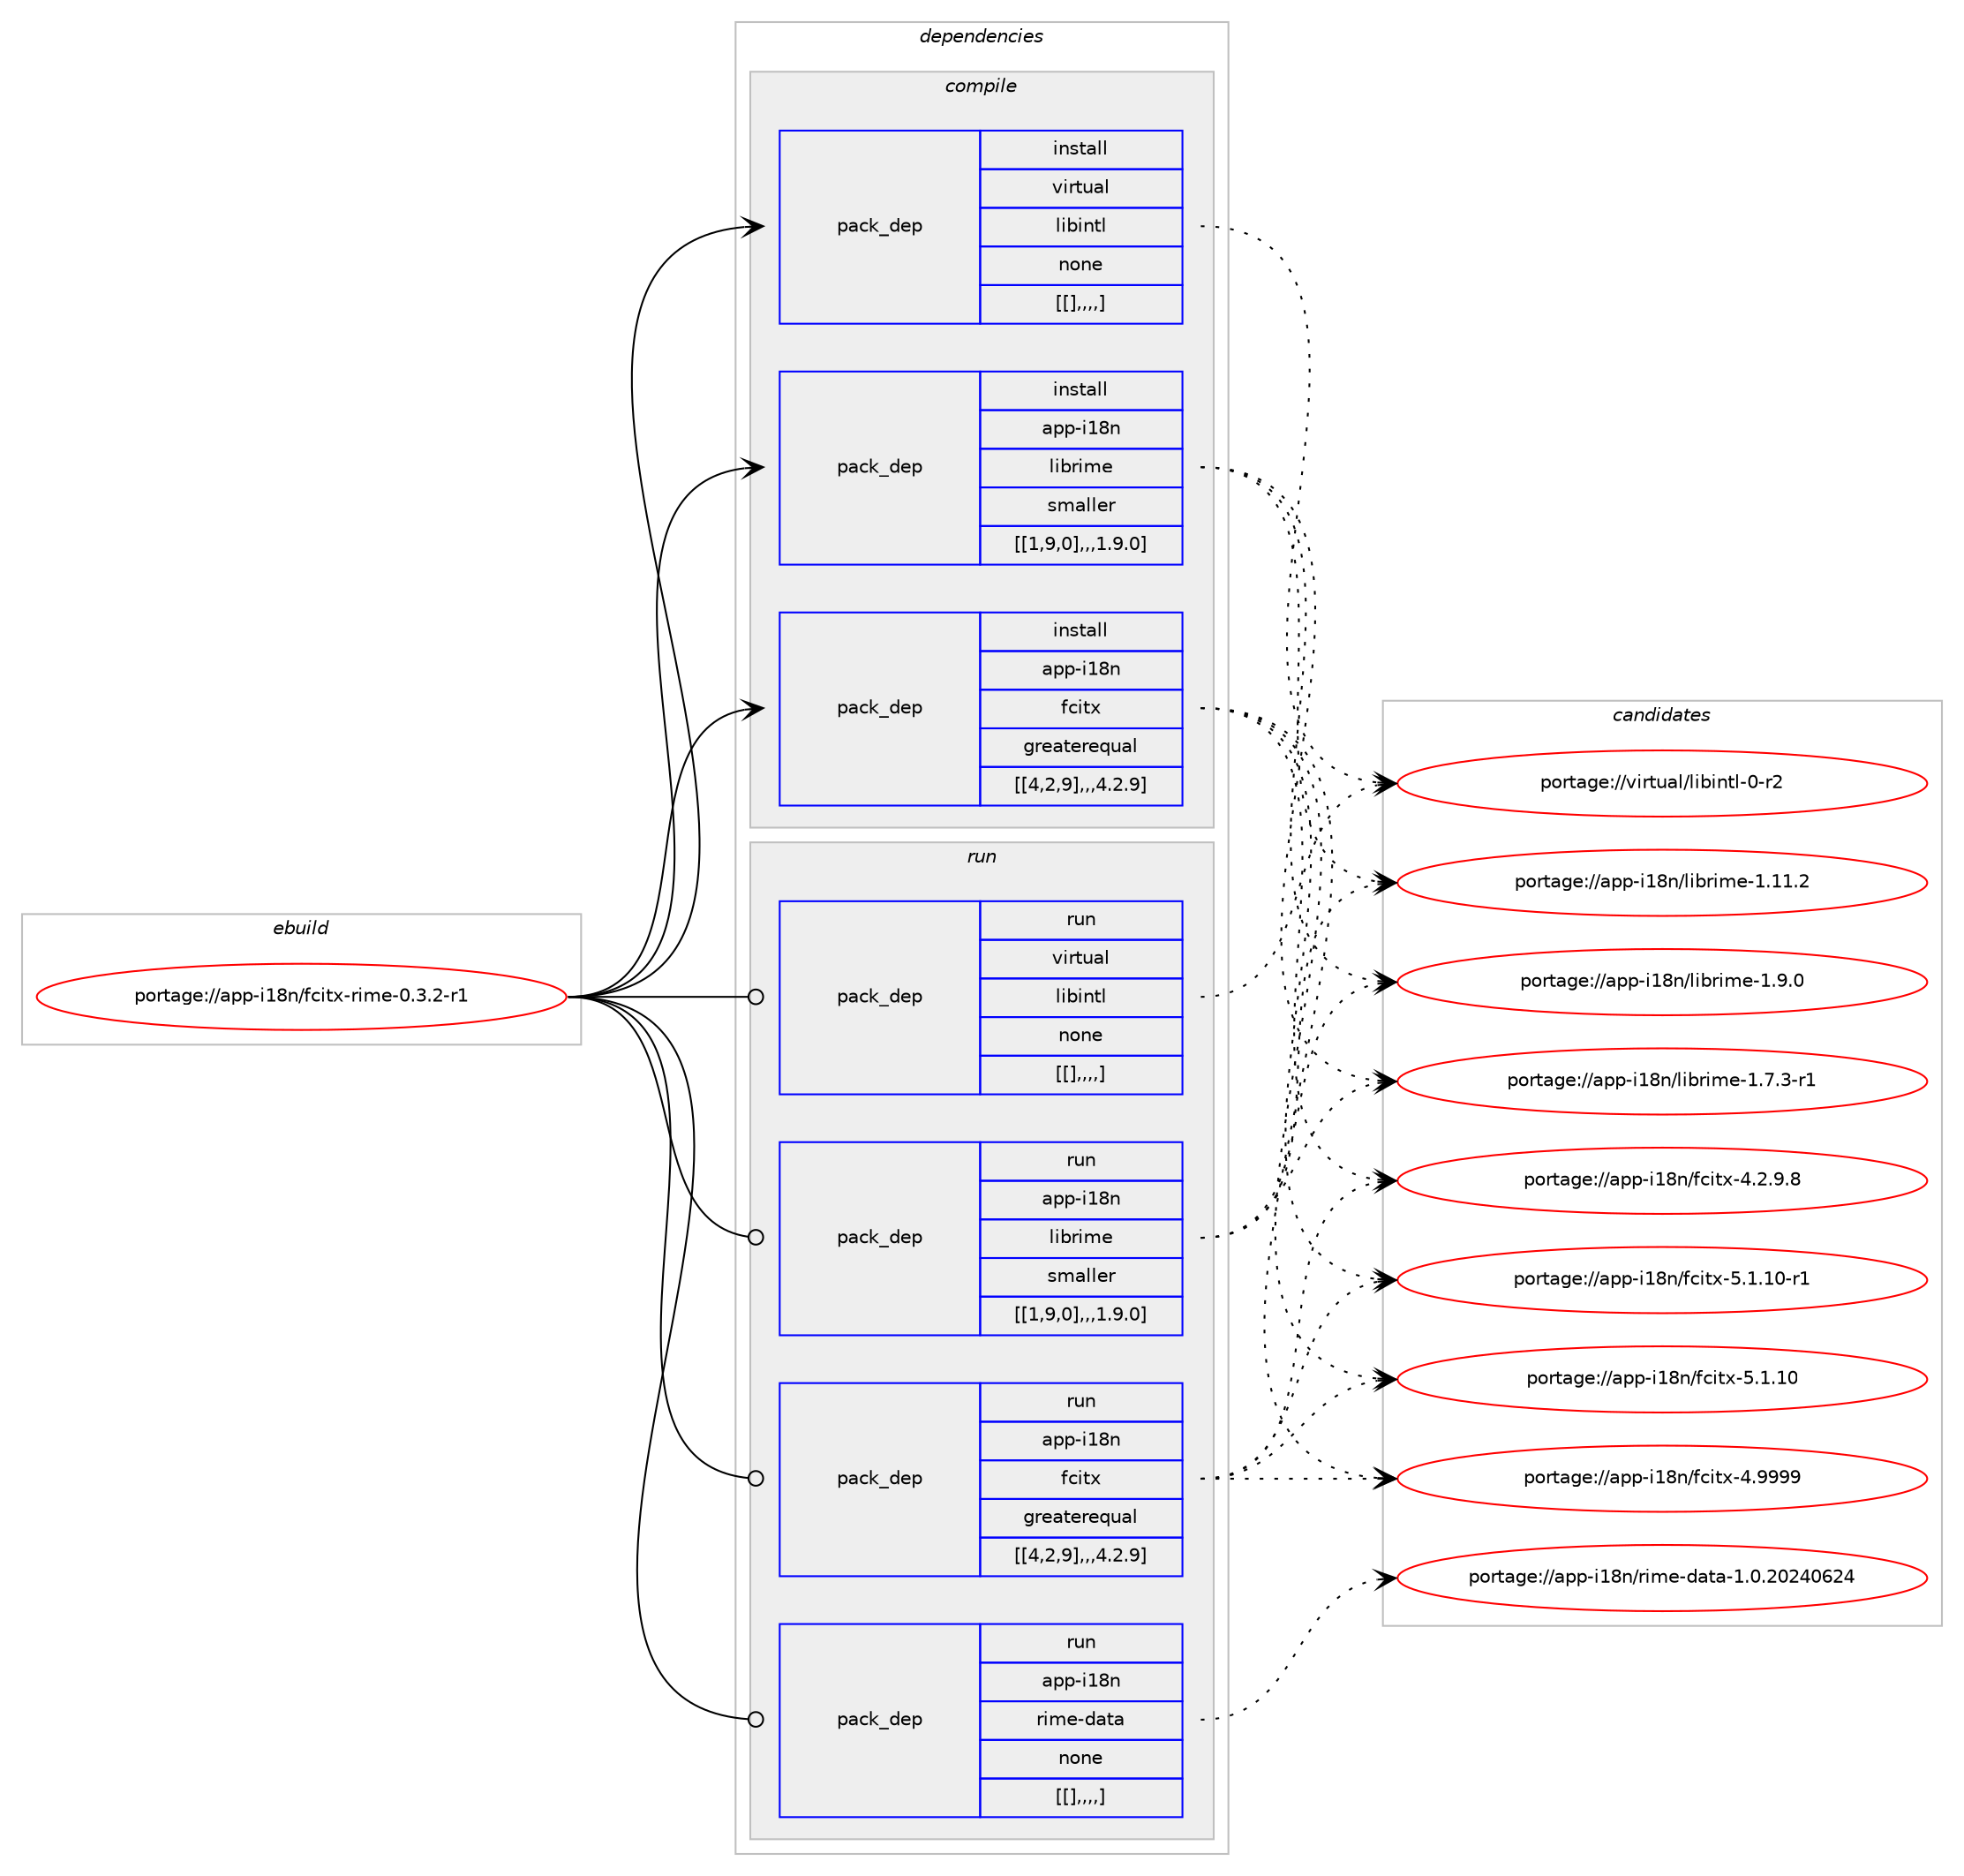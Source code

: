 digraph prolog {

# *************
# Graph options
# *************

newrank=true;
concentrate=true;
compound=true;
graph [rankdir=LR,fontname=Helvetica,fontsize=10,ranksep=1.5];#, ranksep=2.5, nodesep=0.2];
edge  [arrowhead=vee];
node  [fontname=Helvetica,fontsize=10];

# **********
# The ebuild
# **********

subgraph cluster_leftcol {
color=gray;
label=<<i>ebuild</i>>;
id [label="portage://app-i18n/fcitx-rime-0.3.2-r1", color=red, width=4, href="../app-i18n/fcitx-rime-0.3.2-r1.svg"];
}

# ****************
# The dependencies
# ****************

subgraph cluster_midcol {
color=gray;
label=<<i>dependencies</i>>;
subgraph cluster_compile {
fillcolor="#eeeeee";
style=filled;
label=<<i>compile</i>>;
subgraph pack26199 {
dependency37706 [label=<<TABLE BORDER="0" CELLBORDER="1" CELLSPACING="0" CELLPADDING="4" WIDTH="220"><TR><TD ROWSPAN="6" CELLPADDING="30">pack_dep</TD></TR><TR><TD WIDTH="110">install</TD></TR><TR><TD>app-i18n</TD></TR><TR><TD>fcitx</TD></TR><TR><TD>greaterequal</TD></TR><TR><TD>[[4,2,9],,,4.2.9]</TD></TR></TABLE>>, shape=none, color=blue];
}
id:e -> dependency37706:w [weight=20,style="solid",arrowhead="vee"];
subgraph pack26200 {
dependency37707 [label=<<TABLE BORDER="0" CELLBORDER="1" CELLSPACING="0" CELLPADDING="4" WIDTH="220"><TR><TD ROWSPAN="6" CELLPADDING="30">pack_dep</TD></TR><TR><TD WIDTH="110">install</TD></TR><TR><TD>app-i18n</TD></TR><TR><TD>librime</TD></TR><TR><TD>smaller</TD></TR><TR><TD>[[1,9,0],,,1.9.0]</TD></TR></TABLE>>, shape=none, color=blue];
}
id:e -> dependency37707:w [weight=20,style="solid",arrowhead="vee"];
subgraph pack26201 {
dependency37708 [label=<<TABLE BORDER="0" CELLBORDER="1" CELLSPACING="0" CELLPADDING="4" WIDTH="220"><TR><TD ROWSPAN="6" CELLPADDING="30">pack_dep</TD></TR><TR><TD WIDTH="110">install</TD></TR><TR><TD>virtual</TD></TR><TR><TD>libintl</TD></TR><TR><TD>none</TD></TR><TR><TD>[[],,,,]</TD></TR></TABLE>>, shape=none, color=blue];
}
id:e -> dependency37708:w [weight=20,style="solid",arrowhead="vee"];
}
subgraph cluster_compileandrun {
fillcolor="#eeeeee";
style=filled;
label=<<i>compile and run</i>>;
}
subgraph cluster_run {
fillcolor="#eeeeee";
style=filled;
label=<<i>run</i>>;
subgraph pack26202 {
dependency37709 [label=<<TABLE BORDER="0" CELLBORDER="1" CELLSPACING="0" CELLPADDING="4" WIDTH="220"><TR><TD ROWSPAN="6" CELLPADDING="30">pack_dep</TD></TR><TR><TD WIDTH="110">run</TD></TR><TR><TD>app-i18n</TD></TR><TR><TD>fcitx</TD></TR><TR><TD>greaterequal</TD></TR><TR><TD>[[4,2,9],,,4.2.9]</TD></TR></TABLE>>, shape=none, color=blue];
}
id:e -> dependency37709:w [weight=20,style="solid",arrowhead="odot"];
subgraph pack26203 {
dependency37710 [label=<<TABLE BORDER="0" CELLBORDER="1" CELLSPACING="0" CELLPADDING="4" WIDTH="220"><TR><TD ROWSPAN="6" CELLPADDING="30">pack_dep</TD></TR><TR><TD WIDTH="110">run</TD></TR><TR><TD>app-i18n</TD></TR><TR><TD>librime</TD></TR><TR><TD>smaller</TD></TR><TR><TD>[[1,9,0],,,1.9.0]</TD></TR></TABLE>>, shape=none, color=blue];
}
id:e -> dependency37710:w [weight=20,style="solid",arrowhead="odot"];
subgraph pack26204 {
dependency37711 [label=<<TABLE BORDER="0" CELLBORDER="1" CELLSPACING="0" CELLPADDING="4" WIDTH="220"><TR><TD ROWSPAN="6" CELLPADDING="30">pack_dep</TD></TR><TR><TD WIDTH="110">run</TD></TR><TR><TD>app-i18n</TD></TR><TR><TD>rime-data</TD></TR><TR><TD>none</TD></TR><TR><TD>[[],,,,]</TD></TR></TABLE>>, shape=none, color=blue];
}
id:e -> dependency37711:w [weight=20,style="solid",arrowhead="odot"];
subgraph pack26205 {
dependency37712 [label=<<TABLE BORDER="0" CELLBORDER="1" CELLSPACING="0" CELLPADDING="4" WIDTH="220"><TR><TD ROWSPAN="6" CELLPADDING="30">pack_dep</TD></TR><TR><TD WIDTH="110">run</TD></TR><TR><TD>virtual</TD></TR><TR><TD>libintl</TD></TR><TR><TD>none</TD></TR><TR><TD>[[],,,,]</TD></TR></TABLE>>, shape=none, color=blue];
}
id:e -> dependency37712:w [weight=20,style="solid",arrowhead="odot"];
}
}

# **************
# The candidates
# **************

subgraph cluster_choices {
rank=same;
color=gray;
label=<<i>candidates</i>>;

subgraph choice26199 {
color=black;
nodesep=1;
choice971121124510549561104710299105116120455346494649484511449 [label="portage://app-i18n/fcitx-5.1.10-r1", color=red, width=4,href="../app-i18n/fcitx-5.1.10-r1.svg"];
choice97112112451054956110471029910511612045534649464948 [label="portage://app-i18n/fcitx-5.1.10", color=red, width=4,href="../app-i18n/fcitx-5.1.10.svg"];
choice97112112451054956110471029910511612045524657575757 [label="portage://app-i18n/fcitx-4.9999", color=red, width=4,href="../app-i18n/fcitx-4.9999.svg"];
choice9711211245105495611047102991051161204552465046574656 [label="portage://app-i18n/fcitx-4.2.9.8", color=red, width=4,href="../app-i18n/fcitx-4.2.9.8.svg"];
dependency37706:e -> choice971121124510549561104710299105116120455346494649484511449:w [style=dotted,weight="100"];
dependency37706:e -> choice97112112451054956110471029910511612045534649464948:w [style=dotted,weight="100"];
dependency37706:e -> choice97112112451054956110471029910511612045524657575757:w [style=dotted,weight="100"];
dependency37706:e -> choice9711211245105495611047102991051161204552465046574656:w [style=dotted,weight="100"];
}
subgraph choice26200 {
color=black;
nodesep=1;
choice97112112451054956110471081059811410510910145494649494650 [label="portage://app-i18n/librime-1.11.2", color=red, width=4,href="../app-i18n/librime-1.11.2.svg"];
choice971121124510549561104710810598114105109101454946574648 [label="portage://app-i18n/librime-1.9.0", color=red, width=4,href="../app-i18n/librime-1.9.0.svg"];
choice9711211245105495611047108105981141051091014549465546514511449 [label="portage://app-i18n/librime-1.7.3-r1", color=red, width=4,href="../app-i18n/librime-1.7.3-r1.svg"];
dependency37707:e -> choice97112112451054956110471081059811410510910145494649494650:w [style=dotted,weight="100"];
dependency37707:e -> choice971121124510549561104710810598114105109101454946574648:w [style=dotted,weight="100"];
dependency37707:e -> choice9711211245105495611047108105981141051091014549465546514511449:w [style=dotted,weight="100"];
}
subgraph choice26201 {
color=black;
nodesep=1;
choice11810511411611797108471081059810511011610845484511450 [label="portage://virtual/libintl-0-r2", color=red, width=4,href="../virtual/libintl-0-r2.svg"];
dependency37708:e -> choice11810511411611797108471081059810511011610845484511450:w [style=dotted,weight="100"];
}
subgraph choice26202 {
color=black;
nodesep=1;
choice971121124510549561104710299105116120455346494649484511449 [label="portage://app-i18n/fcitx-5.1.10-r1", color=red, width=4,href="../app-i18n/fcitx-5.1.10-r1.svg"];
choice97112112451054956110471029910511612045534649464948 [label="portage://app-i18n/fcitx-5.1.10", color=red, width=4,href="../app-i18n/fcitx-5.1.10.svg"];
choice97112112451054956110471029910511612045524657575757 [label="portage://app-i18n/fcitx-4.9999", color=red, width=4,href="../app-i18n/fcitx-4.9999.svg"];
choice9711211245105495611047102991051161204552465046574656 [label="portage://app-i18n/fcitx-4.2.9.8", color=red, width=4,href="../app-i18n/fcitx-4.2.9.8.svg"];
dependency37709:e -> choice971121124510549561104710299105116120455346494649484511449:w [style=dotted,weight="100"];
dependency37709:e -> choice97112112451054956110471029910511612045534649464948:w [style=dotted,weight="100"];
dependency37709:e -> choice97112112451054956110471029910511612045524657575757:w [style=dotted,weight="100"];
dependency37709:e -> choice9711211245105495611047102991051161204552465046574656:w [style=dotted,weight="100"];
}
subgraph choice26203 {
color=black;
nodesep=1;
choice97112112451054956110471081059811410510910145494649494650 [label="portage://app-i18n/librime-1.11.2", color=red, width=4,href="../app-i18n/librime-1.11.2.svg"];
choice971121124510549561104710810598114105109101454946574648 [label="portage://app-i18n/librime-1.9.0", color=red, width=4,href="../app-i18n/librime-1.9.0.svg"];
choice9711211245105495611047108105981141051091014549465546514511449 [label="portage://app-i18n/librime-1.7.3-r1", color=red, width=4,href="../app-i18n/librime-1.7.3-r1.svg"];
dependency37710:e -> choice97112112451054956110471081059811410510910145494649494650:w [style=dotted,weight="100"];
dependency37710:e -> choice971121124510549561104710810598114105109101454946574648:w [style=dotted,weight="100"];
dependency37710:e -> choice9711211245105495611047108105981141051091014549465546514511449:w [style=dotted,weight="100"];
}
subgraph choice26204 {
color=black;
nodesep=1;
choice971121124510549561104711410510910145100971169745494648465048505248545052 [label="portage://app-i18n/rime-data-1.0.20240624", color=red, width=4,href="../app-i18n/rime-data-1.0.20240624.svg"];
dependency37711:e -> choice971121124510549561104711410510910145100971169745494648465048505248545052:w [style=dotted,weight="100"];
}
subgraph choice26205 {
color=black;
nodesep=1;
choice11810511411611797108471081059810511011610845484511450 [label="portage://virtual/libintl-0-r2", color=red, width=4,href="../virtual/libintl-0-r2.svg"];
dependency37712:e -> choice11810511411611797108471081059810511011610845484511450:w [style=dotted,weight="100"];
}
}

}
